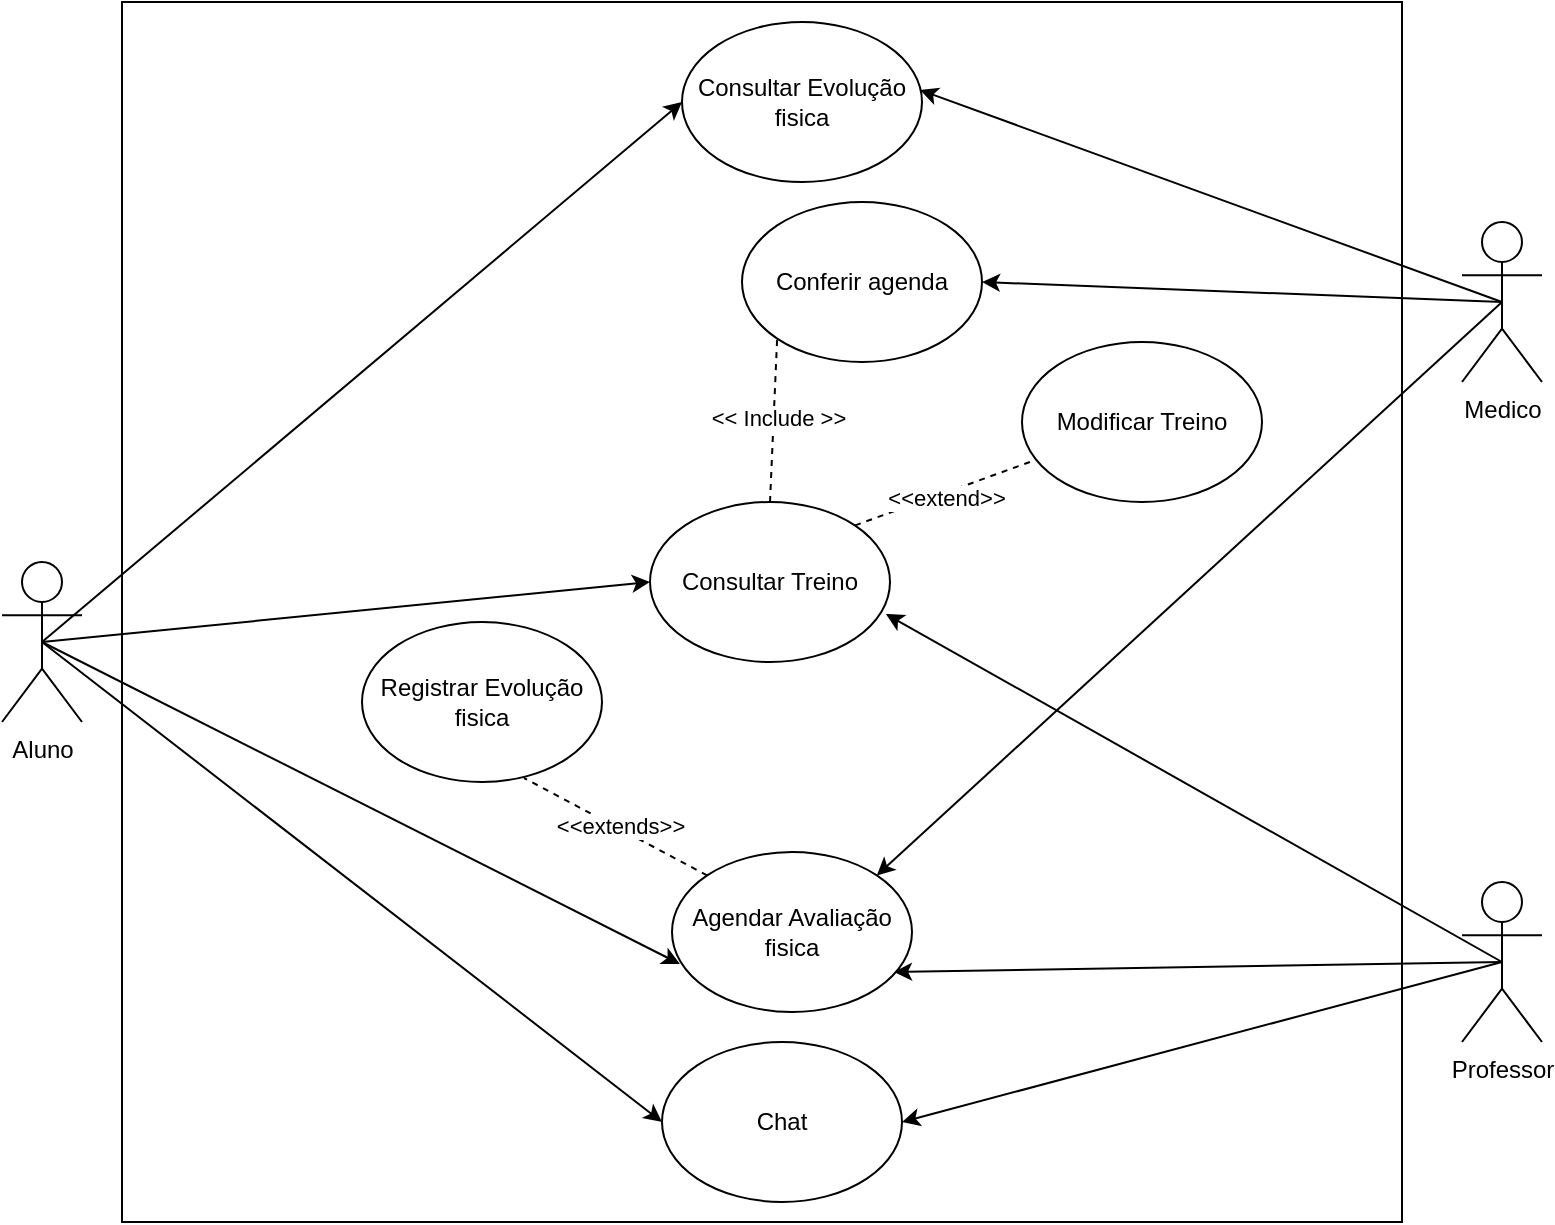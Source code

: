 <mxfile version="24.8.4">
  <diagram name="Page-1" id="NFSPCx9VxVy41TY92s7J">
    <mxGraphModel dx="1730" dy="796" grid="1" gridSize="10" guides="1" tooltips="1" connect="1" arrows="1" fold="1" page="1" pageScale="1" pageWidth="827" pageHeight="1169" math="0" shadow="0">
      <root>
        <mxCell id="0" />
        <mxCell id="1" parent="0" />
        <mxCell id="Yu5DDHVQ4fDgF2E-pXZF-1" value="" style="rounded=0;whiteSpace=wrap;html=1;" vertex="1" parent="1">
          <mxGeometry x="90" y="120" width="640" height="610" as="geometry" />
        </mxCell>
        <mxCell id="Yu5DDHVQ4fDgF2E-pXZF-23" style="edgeStyle=none;rounded=0;orthogonalLoop=1;jettySize=auto;html=1;exitX=0.5;exitY=0.5;exitDx=0;exitDy=0;exitPerimeter=0;entryX=0;entryY=0.5;entryDx=0;entryDy=0;" edge="1" parent="1" source="Yu5DDHVQ4fDgF2E-pXZF-2" target="Yu5DDHVQ4fDgF2E-pXZF-11">
          <mxGeometry relative="1" as="geometry" />
        </mxCell>
        <mxCell id="Yu5DDHVQ4fDgF2E-pXZF-24" style="edgeStyle=none;rounded=0;orthogonalLoop=1;jettySize=auto;html=1;exitX=0.5;exitY=0.5;exitDx=0;exitDy=0;exitPerimeter=0;entryX=0;entryY=0.5;entryDx=0;entryDy=0;" edge="1" parent="1" source="Yu5DDHVQ4fDgF2E-pXZF-2" target="Yu5DDHVQ4fDgF2E-pXZF-15">
          <mxGeometry relative="1" as="geometry" />
        </mxCell>
        <mxCell id="Yu5DDHVQ4fDgF2E-pXZF-27" style="edgeStyle=none;rounded=0;orthogonalLoop=1;jettySize=auto;html=1;exitX=0.5;exitY=0.5;exitDx=0;exitDy=0;exitPerimeter=0;entryX=0;entryY=0.5;entryDx=0;entryDy=0;" edge="1" parent="1" source="Yu5DDHVQ4fDgF2E-pXZF-2" target="Yu5DDHVQ4fDgF2E-pXZF-9">
          <mxGeometry relative="1" as="geometry">
            <mxPoint x="180" y="370" as="targetPoint" />
          </mxGeometry>
        </mxCell>
        <mxCell id="Yu5DDHVQ4fDgF2E-pXZF-2" value="Aluno&lt;div&gt;&lt;br&gt;&lt;/div&gt;" style="shape=umlActor;verticalLabelPosition=bottom;verticalAlign=top;html=1;outlineConnect=0;" vertex="1" parent="1">
          <mxGeometry x="30" y="400" width="40" height="80" as="geometry" />
        </mxCell>
        <mxCell id="Yu5DDHVQ4fDgF2E-pXZF-32" style="edgeStyle=none;rounded=0;orthogonalLoop=1;jettySize=auto;html=1;exitX=0.5;exitY=0.5;exitDx=0;exitDy=0;exitPerimeter=0;entryX=0.925;entryY=0.75;entryDx=0;entryDy=0;entryPerimeter=0;" edge="1" parent="1" source="Yu5DDHVQ4fDgF2E-pXZF-3" target="Yu5DDHVQ4fDgF2E-pXZF-10">
          <mxGeometry relative="1" as="geometry" />
        </mxCell>
        <mxCell id="Yu5DDHVQ4fDgF2E-pXZF-38" style="edgeStyle=none;rounded=0;orthogonalLoop=1;jettySize=auto;html=1;exitX=0.5;exitY=0.5;exitDx=0;exitDy=0;exitPerimeter=0;entryX=1;entryY=0.5;entryDx=0;entryDy=0;" edge="1" parent="1" source="Yu5DDHVQ4fDgF2E-pXZF-3" target="Yu5DDHVQ4fDgF2E-pXZF-15">
          <mxGeometry relative="1" as="geometry" />
        </mxCell>
        <mxCell id="Yu5DDHVQ4fDgF2E-pXZF-3" value="Professor" style="shape=umlActor;verticalLabelPosition=bottom;verticalAlign=top;html=1;outlineConnect=0;" vertex="1" parent="1">
          <mxGeometry x="760" y="560" width="40" height="80" as="geometry" />
        </mxCell>
        <mxCell id="Yu5DDHVQ4fDgF2E-pXZF-35" style="edgeStyle=none;rounded=0;orthogonalLoop=1;jettySize=auto;html=1;exitX=0.5;exitY=0.5;exitDx=0;exitDy=0;exitPerimeter=0;entryX=0.992;entryY=0.425;entryDx=0;entryDy=0;entryPerimeter=0;" edge="1" parent="1" source="Yu5DDHVQ4fDgF2E-pXZF-5" target="Yu5DDHVQ4fDgF2E-pXZF-11">
          <mxGeometry relative="1" as="geometry" />
        </mxCell>
        <mxCell id="Yu5DDHVQ4fDgF2E-pXZF-40" style="edgeStyle=none;rounded=0;orthogonalLoop=1;jettySize=auto;html=1;exitX=0.5;exitY=0.5;exitDx=0;exitDy=0;exitPerimeter=0;entryX=1;entryY=0;entryDx=0;entryDy=0;" edge="1" parent="1" source="Yu5DDHVQ4fDgF2E-pXZF-5" target="Yu5DDHVQ4fDgF2E-pXZF-10">
          <mxGeometry relative="1" as="geometry" />
        </mxCell>
        <mxCell id="Yu5DDHVQ4fDgF2E-pXZF-51" style="edgeStyle=none;rounded=0;orthogonalLoop=1;jettySize=auto;html=1;exitX=0.5;exitY=0.5;exitDx=0;exitDy=0;exitPerimeter=0;entryX=1;entryY=0.5;entryDx=0;entryDy=0;" edge="1" parent="1" source="Yu5DDHVQ4fDgF2E-pXZF-5" target="Yu5DDHVQ4fDgF2E-pXZF-17">
          <mxGeometry relative="1" as="geometry" />
        </mxCell>
        <mxCell id="Yu5DDHVQ4fDgF2E-pXZF-5" value="Medico" style="shape=umlActor;verticalLabelPosition=bottom;verticalAlign=top;html=1;outlineConnect=0;" vertex="1" parent="1">
          <mxGeometry x="760" y="230" width="40" height="80" as="geometry" />
        </mxCell>
        <mxCell id="Yu5DDHVQ4fDgF2E-pXZF-47" value="" style="edgeStyle=none;rounded=0;orthogonalLoop=1;jettySize=auto;html=1;exitX=0.5;exitY=0.5;exitDx=0;exitDy=0;exitPerimeter=0;entryX=0.983;entryY=0.7;entryDx=0;entryDy=0;entryPerimeter=0;" edge="1" parent="1" source="Yu5DDHVQ4fDgF2E-pXZF-3" target="Yu5DDHVQ4fDgF2E-pXZF-9">
          <mxGeometry relative="1" as="geometry" />
        </mxCell>
        <mxCell id="Yu5DDHVQ4fDgF2E-pXZF-9" value="Consultar Treino" style="ellipse;whiteSpace=wrap;html=1;" vertex="1" parent="1">
          <mxGeometry x="354" y="370" width="120" height="80" as="geometry" />
        </mxCell>
        <mxCell id="Yu5DDHVQ4fDgF2E-pXZF-10" value="Agendar Avaliação fisica" style="ellipse;whiteSpace=wrap;html=1;" vertex="1" parent="1">
          <mxGeometry x="365" y="545" width="120" height="80" as="geometry" />
        </mxCell>
        <mxCell id="Yu5DDHVQ4fDgF2E-pXZF-11" value="Consultar Evolução fisica" style="ellipse;whiteSpace=wrap;html=1;" vertex="1" parent="1">
          <mxGeometry x="370" y="130" width="120" height="80" as="geometry" />
        </mxCell>
        <mxCell id="Yu5DDHVQ4fDgF2E-pXZF-15" value="Chat" style="ellipse;whiteSpace=wrap;html=1;" vertex="1" parent="1">
          <mxGeometry x="360" y="640" width="120" height="80" as="geometry" />
        </mxCell>
        <mxCell id="Yu5DDHVQ4fDgF2E-pXZF-17" value="Conferir agenda" style="ellipse;whiteSpace=wrap;html=1;" vertex="1" parent="1">
          <mxGeometry x="400" y="220" width="120" height="80" as="geometry" />
        </mxCell>
        <mxCell id="Yu5DDHVQ4fDgF2E-pXZF-22" style="rounded=0;orthogonalLoop=1;jettySize=auto;html=1;exitX=0.5;exitY=0.5;exitDx=0;exitDy=0;exitPerimeter=0;entryX=0.033;entryY=0.7;entryDx=0;entryDy=0;entryPerimeter=0;" edge="1" parent="1" source="Yu5DDHVQ4fDgF2E-pXZF-2" target="Yu5DDHVQ4fDgF2E-pXZF-10">
          <mxGeometry relative="1" as="geometry" />
        </mxCell>
        <mxCell id="Yu5DDHVQ4fDgF2E-pXZF-30" value="" style="endArrow=none;dashed=1;html=1;rounded=0;exitX=0.5;exitY=0;exitDx=0;exitDy=0;entryX=0;entryY=1;entryDx=0;entryDy=0;" edge="1" parent="1" source="Yu5DDHVQ4fDgF2E-pXZF-9" target="Yu5DDHVQ4fDgF2E-pXZF-17">
          <mxGeometry width="50" height="50" relative="1" as="geometry">
            <mxPoint x="372" y="242" as="sourcePoint" />
            <mxPoint x="408" y="218" as="targetPoint" />
            <Array as="points" />
          </mxGeometry>
        </mxCell>
        <mxCell id="Yu5DDHVQ4fDgF2E-pXZF-31" value="&amp;lt;&amp;lt; Include &amp;gt;&amp;gt;" style="edgeLabel;html=1;align=center;verticalAlign=middle;resizable=0;points=[];" vertex="1" connectable="0" parent="Yu5DDHVQ4fDgF2E-pXZF-30">
          <mxGeometry x="0.008" y="-2" relative="1" as="geometry">
            <mxPoint y="-1" as="offset" />
          </mxGeometry>
        </mxCell>
        <mxCell id="Yu5DDHVQ4fDgF2E-pXZF-36" value="Registrar Evolução fisica" style="ellipse;whiteSpace=wrap;html=1;" vertex="1" parent="1">
          <mxGeometry x="210" y="430" width="120" height="80" as="geometry" />
        </mxCell>
        <mxCell id="Yu5DDHVQ4fDgF2E-pXZF-37" value="" style="endArrow=none;dashed=1;html=1;rounded=0;exitX=0;exitY=0;exitDx=0;exitDy=0;entryX=0.675;entryY=0.975;entryDx=0;entryDy=0;entryPerimeter=0;" edge="1" parent="1" source="Yu5DDHVQ4fDgF2E-pXZF-10" target="Yu5DDHVQ4fDgF2E-pXZF-36">
          <mxGeometry width="50" height="50" relative="1" as="geometry">
            <mxPoint x="640" y="490" as="sourcePoint" />
            <mxPoint x="560" y="420" as="targetPoint" />
          </mxGeometry>
        </mxCell>
        <mxCell id="Yu5DDHVQ4fDgF2E-pXZF-49" value="&amp;lt;&amp;lt;extends&amp;gt;&amp;gt;" style="edgeLabel;html=1;align=center;verticalAlign=middle;resizable=0;points=[];" vertex="1" connectable="0" parent="Yu5DDHVQ4fDgF2E-pXZF-37">
          <mxGeometry x="-0.017" y="-1" relative="1" as="geometry">
            <mxPoint x="1" as="offset" />
          </mxGeometry>
        </mxCell>
        <mxCell id="Yu5DDHVQ4fDgF2E-pXZF-46" value="Modificar Treino" style="ellipse;whiteSpace=wrap;html=1;" vertex="1" parent="1">
          <mxGeometry x="540" y="290" width="120" height="80" as="geometry" />
        </mxCell>
        <mxCell id="Yu5DDHVQ4fDgF2E-pXZF-50" value="" style="endArrow=none;dashed=1;html=1;rounded=0;exitX=0.033;exitY=0.75;exitDx=0;exitDy=0;entryX=1;entryY=0;entryDx=0;entryDy=0;exitPerimeter=0;" edge="1" parent="1" source="Yu5DDHVQ4fDgF2E-pXZF-46" target="Yu5DDHVQ4fDgF2E-pXZF-9">
          <mxGeometry width="50" height="50" relative="1" as="geometry">
            <mxPoint x="308" y="383" as="sourcePoint" />
            <mxPoint x="353" y="347" as="targetPoint" />
          </mxGeometry>
        </mxCell>
        <mxCell id="Yu5DDHVQ4fDgF2E-pXZF-53" value="&amp;lt;&amp;lt;extend&amp;gt;&amp;gt;" style="edgeLabel;html=1;align=center;verticalAlign=middle;resizable=0;points=[];" vertex="1" connectable="0" parent="Yu5DDHVQ4fDgF2E-pXZF-50">
          <mxGeometry x="-0.022" y="2" relative="1" as="geometry">
            <mxPoint as="offset" />
          </mxGeometry>
        </mxCell>
      </root>
    </mxGraphModel>
  </diagram>
</mxfile>
